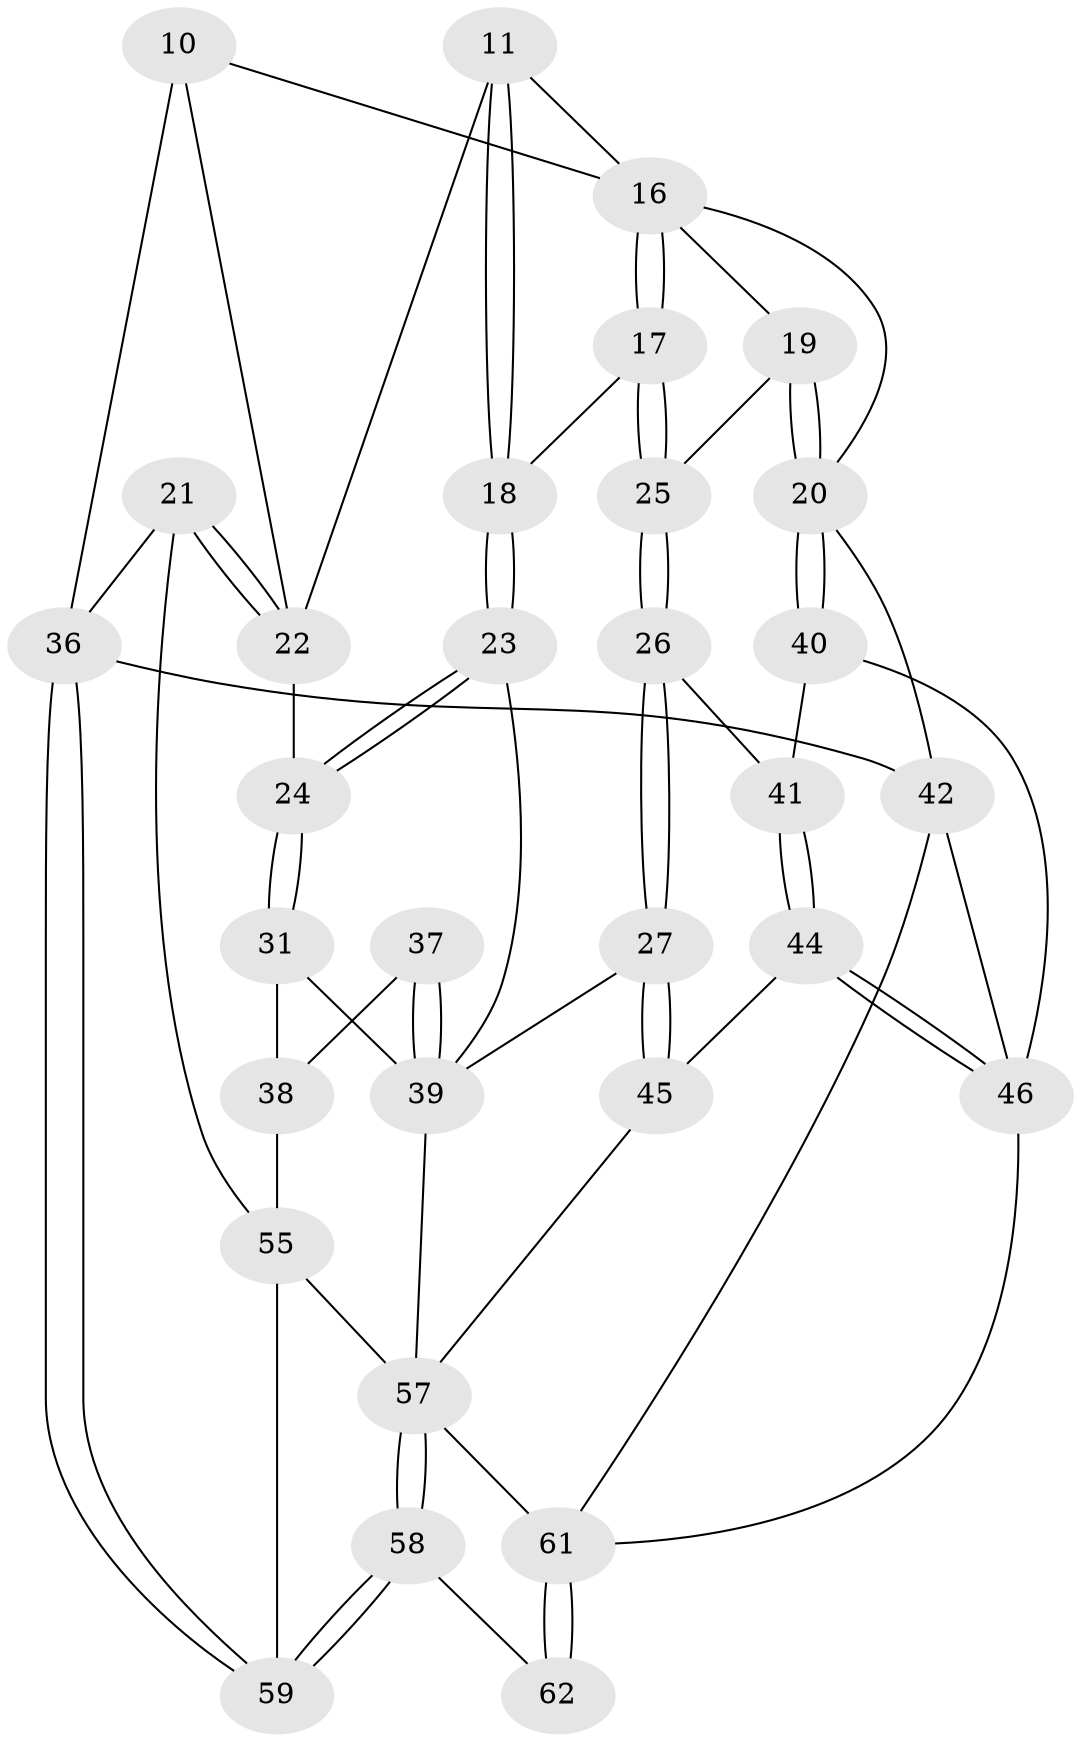 // original degree distribution, {3: 0.03225806451612903, 5: 0.5161290322580645, 6: 0.20967741935483872, 4: 0.24193548387096775}
// Generated by graph-tools (version 1.1) at 2025/06/03/04/25 22:06:32]
// undirected, 31 vertices, 71 edges
graph export_dot {
graph [start="1"]
  node [color=gray90,style=filled];
  10 [pos="+0.2672885099102389+0.09710652892402587",super="+8+4"];
  11 [pos="+0.3636463214241293+0.2389549112620604"];
  16 [pos="+0.551784525808998+0.2525077268013837",super="+6+7"];
  17 [pos="+0.5423938876482356+0.27581484951903634"];
  18 [pos="+0.4509498964430249+0.30609064686075105"];
  19 [pos="+0.8739945823289925+0.2224292902816045",super="+15"];
  20 [pos="+1+0.17259828375906164",super="+14+13"];
  21 [pos="+0+0.07199355099765985"];
  22 [pos="+0.1422585145631833+0.33986519265467513",super="+12"];
  23 [pos="+0.41551607277169855+0.3648044506871995"];
  24 [pos="+0.15560488890757607+0.3674680523803198"];
  25 [pos="+0.6487490995771589+0.4357696912707195"];
  26 [pos="+0.6511394855469826+0.4958220558985475"];
  27 [pos="+0.563649708647236+0.5804358706992705"];
  31 [pos="+0.15733823720696768+0.37858560870843044"];
  36 [pos="+0+1",super="+9"];
  37 [pos="+0.36585479342429966+0.5923346952461821"];
  38 [pos="+0.18959048657518335+0.6283583846996494",super="+32"];
  39 [pos="+0.4667174639639505+0.6397293373602676",super="+28+30"];
  40 [pos="+1+0.3630040864921873"];
  41 [pos="+0.8115740028645384+0.5407498598607993"];
  42 [pos="+1+1",super="+2+1"];
  44 [pos="+0.8218864447199277+0.6388841718154988"];
  45 [pos="+0.7122311872761501+0.7363617913144515"];
  46 [pos="+0.933963041810238+0.7617016813524359",super="+43"];
  55 [pos="+0.132666630058576+0.7767839125757018",super="+48+34+47"];
  57 [pos="+0.44145643757339825+1",super="+54"];
  58 [pos="+0.4237480028888635+1"];
  59 [pos="+0.1350339992224864+1",super="+56"];
  61 [pos="+0.7921743437603438+0.8905937709568286",super="+60"];
  62 [pos="+0.6959752333336602+1"];
  10 -- 36 [weight=2];
  10 -- 22;
  10 -- 16;
  11 -- 18;
  11 -- 18;
  11 -- 22;
  11 -- 16;
  16 -- 17;
  16 -- 17;
  16 -- 19;
  16 -- 20;
  17 -- 18;
  17 -- 25;
  17 -- 25;
  18 -- 23;
  18 -- 23;
  19 -- 20 [weight=2];
  19 -- 20;
  19 -- 25;
  20 -- 40;
  20 -- 40;
  20 -- 42 [weight=2];
  21 -- 22;
  21 -- 22;
  21 -- 36;
  21 -- 55;
  22 -- 24;
  23 -- 24;
  23 -- 24;
  23 -- 39;
  24 -- 31;
  24 -- 31;
  25 -- 26;
  25 -- 26;
  26 -- 27;
  26 -- 27;
  26 -- 41;
  27 -- 45;
  27 -- 45;
  27 -- 39;
  31 -- 39;
  31 -- 38;
  36 -- 42 [weight=2];
  36 -- 59 [weight=2];
  36 -- 59;
  37 -- 38;
  37 -- 39 [weight=2];
  37 -- 39;
  38 -- 55 [weight=2];
  39 -- 57;
  40 -- 41;
  40 -- 46;
  41 -- 44;
  41 -- 44;
  42 -- 61;
  42 -- 46;
  44 -- 45;
  44 -- 46;
  44 -- 46;
  45 -- 57;
  46 -- 61;
  55 -- 59 [weight=2];
  55 -- 57 [weight=2];
  57 -- 58;
  57 -- 58;
  57 -- 61 [weight=2];
  58 -- 59;
  58 -- 59;
  58 -- 62;
  61 -- 62 [weight=2];
  61 -- 62;
}

